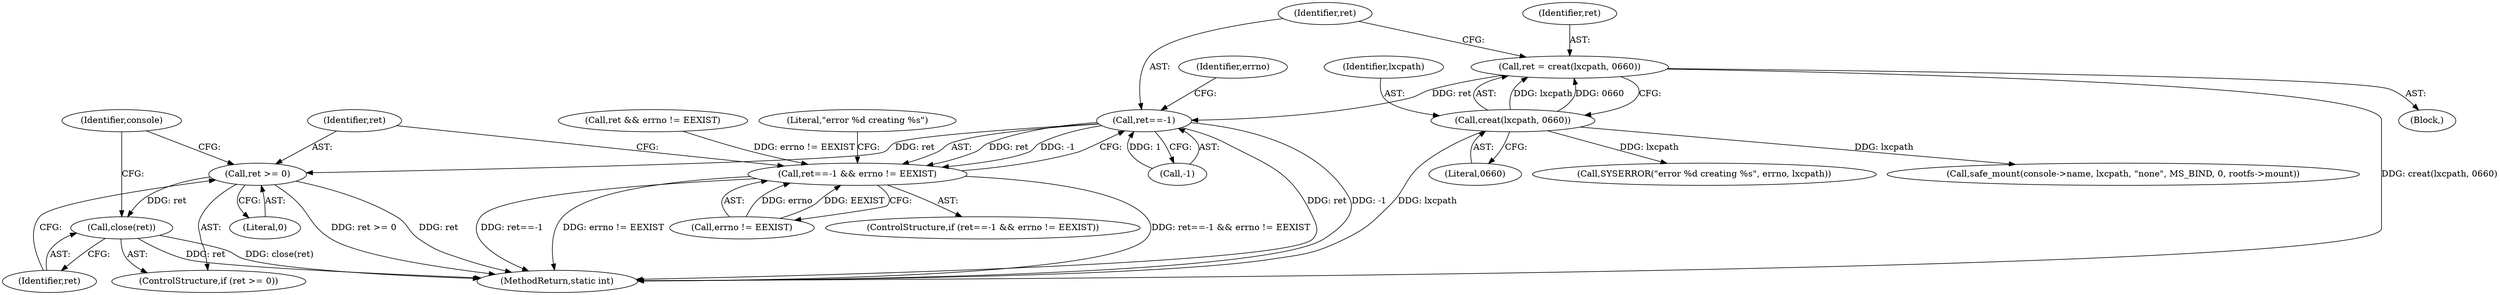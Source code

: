 digraph "0_lxc_592fd47a6245508b79fe6ac819fe6d3b2c1289be_11@API" {
"1000198" [label="(Call,ret = creat(lxcpath, 0660))"];
"1000200" [label="(Call,creat(lxcpath, 0660))"];
"1000205" [label="(Call,ret==-1)"];
"1000204" [label="(Call,ret==-1 && errno != EEXIST)"];
"1000221" [label="(Call,ret >= 0)"];
"1000224" [label="(Call,close(ret))"];
"1000209" [label="(Call,errno != EEXIST)"];
"1000224" [label="(Call,close(ret))"];
"1000204" [label="(Call,ret==-1 && errno != EEXIST)"];
"1000220" [label="(ControlStructure,if (ret >= 0))"];
"1000200" [label="(Call,creat(lxcpath, 0660))"];
"1000210" [label="(Identifier,errno)"];
"1000203" [label="(ControlStructure,if (ret==-1 && errno != EEXIST))"];
"1000296" [label="(MethodReturn,static int)"];
"1000198" [label="(Call,ret = creat(lxcpath, 0660))"];
"1000214" [label="(Literal,\"error %d creating %s\")"];
"1000229" [label="(Identifier,console)"];
"1000205" [label="(Call,ret==-1)"];
"1000201" [label="(Identifier,lxcpath)"];
"1000213" [label="(Call,SYSERROR(\"error %d creating %s\", errno, lxcpath))"];
"1000135" [label="(Call,ret && errno != EEXIST)"];
"1000106" [label="(Block,)"];
"1000221" [label="(Call,ret >= 0)"];
"1000206" [label="(Identifier,ret)"];
"1000238" [label="(Call,safe_mount(console->name, lxcpath, \"none\", MS_BIND, 0, rootfs->mount))"];
"1000223" [label="(Literal,0)"];
"1000225" [label="(Identifier,ret)"];
"1000202" [label="(Literal,0660)"];
"1000222" [label="(Identifier,ret)"];
"1000199" [label="(Identifier,ret)"];
"1000207" [label="(Call,-1)"];
"1000198" -> "1000106"  [label="AST: "];
"1000198" -> "1000200"  [label="CFG: "];
"1000199" -> "1000198"  [label="AST: "];
"1000200" -> "1000198"  [label="AST: "];
"1000206" -> "1000198"  [label="CFG: "];
"1000198" -> "1000296"  [label="DDG: creat(lxcpath, 0660)"];
"1000200" -> "1000198"  [label="DDG: lxcpath"];
"1000200" -> "1000198"  [label="DDG: 0660"];
"1000198" -> "1000205"  [label="DDG: ret"];
"1000200" -> "1000202"  [label="CFG: "];
"1000201" -> "1000200"  [label="AST: "];
"1000202" -> "1000200"  [label="AST: "];
"1000200" -> "1000296"  [label="DDG: lxcpath"];
"1000200" -> "1000213"  [label="DDG: lxcpath"];
"1000200" -> "1000238"  [label="DDG: lxcpath"];
"1000205" -> "1000204"  [label="AST: "];
"1000205" -> "1000207"  [label="CFG: "];
"1000206" -> "1000205"  [label="AST: "];
"1000207" -> "1000205"  [label="AST: "];
"1000210" -> "1000205"  [label="CFG: "];
"1000204" -> "1000205"  [label="CFG: "];
"1000205" -> "1000296"  [label="DDG: ret"];
"1000205" -> "1000296"  [label="DDG: -1"];
"1000205" -> "1000204"  [label="DDG: ret"];
"1000205" -> "1000204"  [label="DDG: -1"];
"1000207" -> "1000205"  [label="DDG: 1"];
"1000205" -> "1000221"  [label="DDG: ret"];
"1000204" -> "1000203"  [label="AST: "];
"1000204" -> "1000209"  [label="CFG: "];
"1000209" -> "1000204"  [label="AST: "];
"1000214" -> "1000204"  [label="CFG: "];
"1000222" -> "1000204"  [label="CFG: "];
"1000204" -> "1000296"  [label="DDG: ret==-1"];
"1000204" -> "1000296"  [label="DDG: errno != EEXIST"];
"1000204" -> "1000296"  [label="DDG: ret==-1 && errno != EEXIST"];
"1000135" -> "1000204"  [label="DDG: errno != EEXIST"];
"1000209" -> "1000204"  [label="DDG: errno"];
"1000209" -> "1000204"  [label="DDG: EEXIST"];
"1000221" -> "1000220"  [label="AST: "];
"1000221" -> "1000223"  [label="CFG: "];
"1000222" -> "1000221"  [label="AST: "];
"1000223" -> "1000221"  [label="AST: "];
"1000225" -> "1000221"  [label="CFG: "];
"1000229" -> "1000221"  [label="CFG: "];
"1000221" -> "1000296"  [label="DDG: ret >= 0"];
"1000221" -> "1000296"  [label="DDG: ret"];
"1000221" -> "1000224"  [label="DDG: ret"];
"1000224" -> "1000220"  [label="AST: "];
"1000224" -> "1000225"  [label="CFG: "];
"1000225" -> "1000224"  [label="AST: "];
"1000229" -> "1000224"  [label="CFG: "];
"1000224" -> "1000296"  [label="DDG: ret"];
"1000224" -> "1000296"  [label="DDG: close(ret)"];
}
